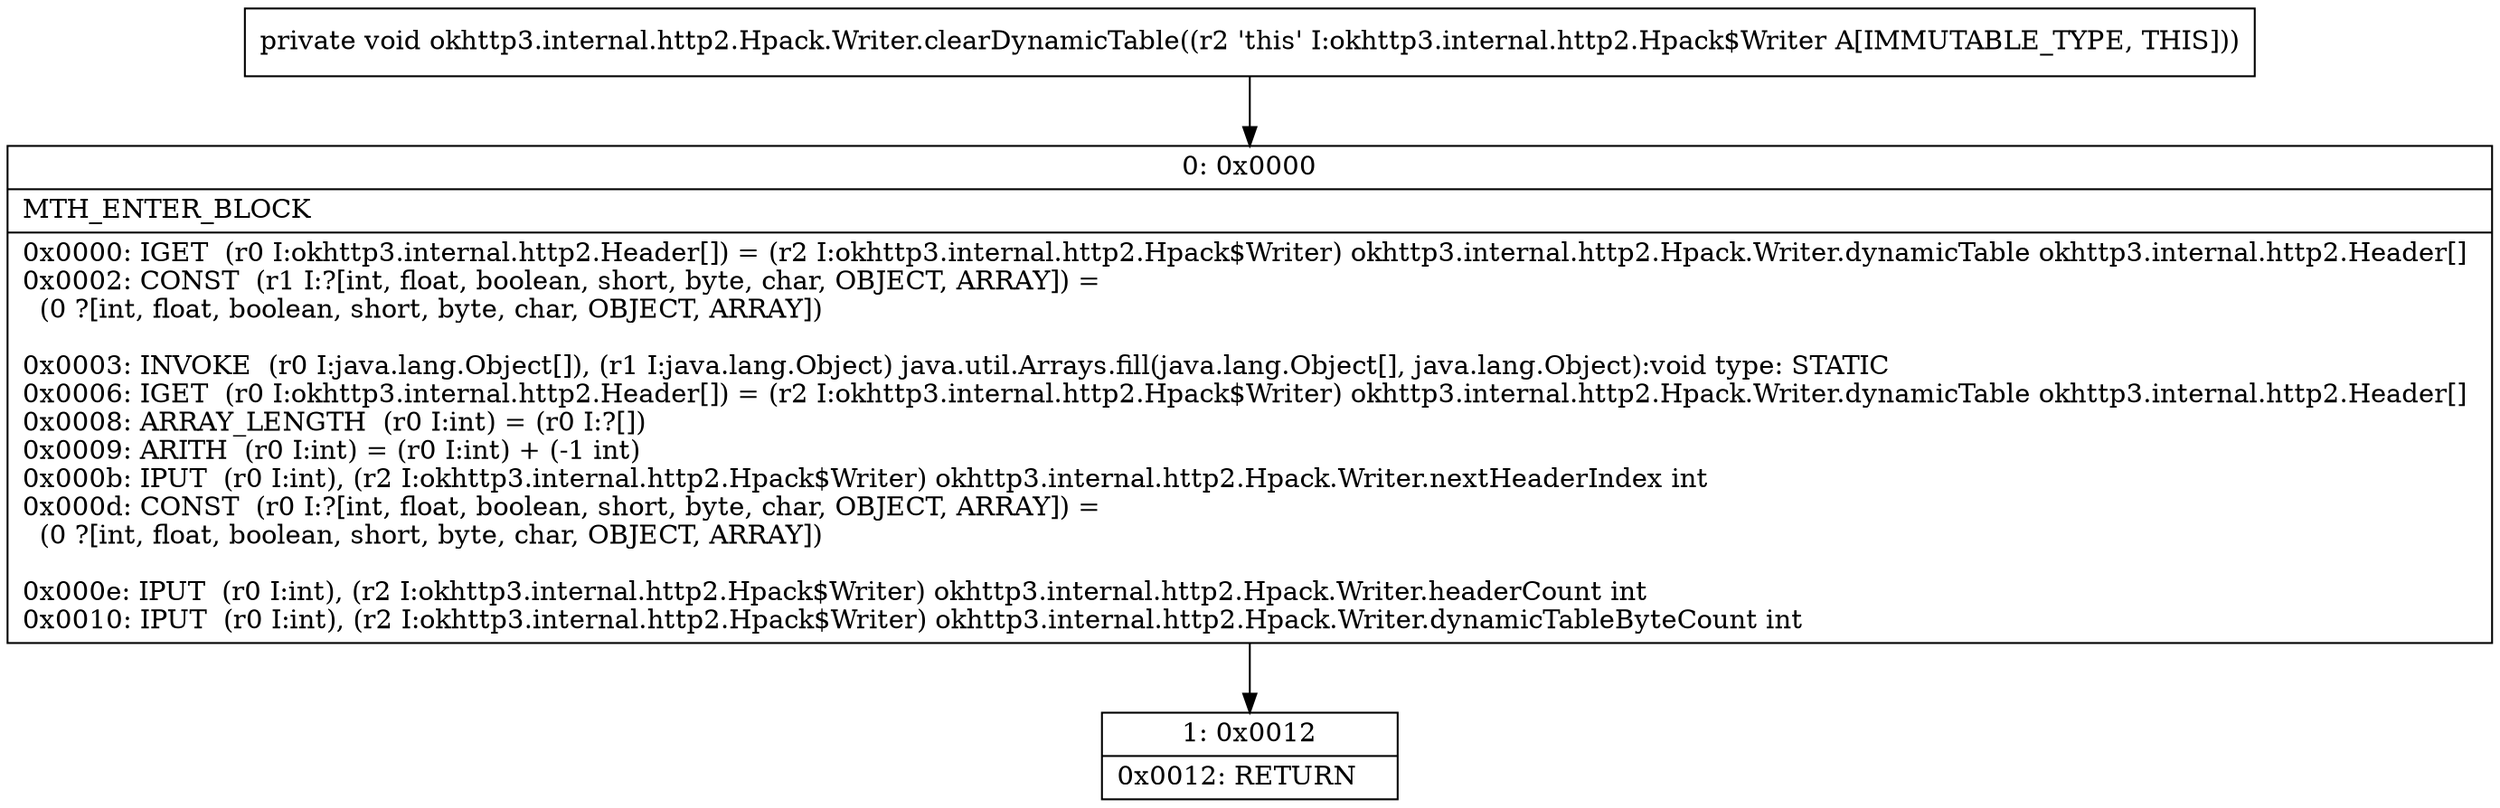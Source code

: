 digraph "CFG forokhttp3.internal.http2.Hpack.Writer.clearDynamicTable()V" {
Node_0 [shape=record,label="{0\:\ 0x0000|MTH_ENTER_BLOCK\l|0x0000: IGET  (r0 I:okhttp3.internal.http2.Header[]) = (r2 I:okhttp3.internal.http2.Hpack$Writer) okhttp3.internal.http2.Hpack.Writer.dynamicTable okhttp3.internal.http2.Header[] \l0x0002: CONST  (r1 I:?[int, float, boolean, short, byte, char, OBJECT, ARRAY]) = \l  (0 ?[int, float, boolean, short, byte, char, OBJECT, ARRAY])\l \l0x0003: INVOKE  (r0 I:java.lang.Object[]), (r1 I:java.lang.Object) java.util.Arrays.fill(java.lang.Object[], java.lang.Object):void type: STATIC \l0x0006: IGET  (r0 I:okhttp3.internal.http2.Header[]) = (r2 I:okhttp3.internal.http2.Hpack$Writer) okhttp3.internal.http2.Hpack.Writer.dynamicTable okhttp3.internal.http2.Header[] \l0x0008: ARRAY_LENGTH  (r0 I:int) = (r0 I:?[]) \l0x0009: ARITH  (r0 I:int) = (r0 I:int) + (\-1 int) \l0x000b: IPUT  (r0 I:int), (r2 I:okhttp3.internal.http2.Hpack$Writer) okhttp3.internal.http2.Hpack.Writer.nextHeaderIndex int \l0x000d: CONST  (r0 I:?[int, float, boolean, short, byte, char, OBJECT, ARRAY]) = \l  (0 ?[int, float, boolean, short, byte, char, OBJECT, ARRAY])\l \l0x000e: IPUT  (r0 I:int), (r2 I:okhttp3.internal.http2.Hpack$Writer) okhttp3.internal.http2.Hpack.Writer.headerCount int \l0x0010: IPUT  (r0 I:int), (r2 I:okhttp3.internal.http2.Hpack$Writer) okhttp3.internal.http2.Hpack.Writer.dynamicTableByteCount int \l}"];
Node_1 [shape=record,label="{1\:\ 0x0012|0x0012: RETURN   \l}"];
MethodNode[shape=record,label="{private void okhttp3.internal.http2.Hpack.Writer.clearDynamicTable((r2 'this' I:okhttp3.internal.http2.Hpack$Writer A[IMMUTABLE_TYPE, THIS])) }"];
MethodNode -> Node_0;
Node_0 -> Node_1;
}

